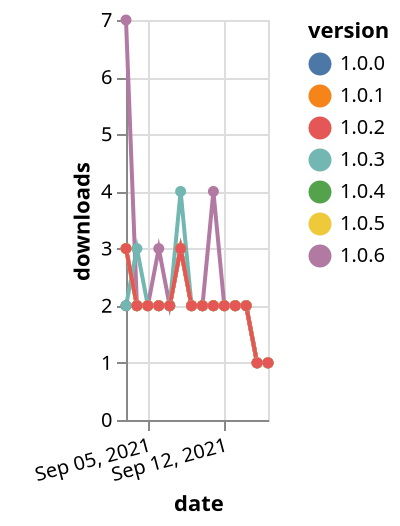 {"$schema": "https://vega.github.io/schema/vega-lite/v5.json", "description": "A simple bar chart with embedded data.", "data": {"values": [{"date": "2021-09-03", "total": 259, "delta": 3, "version": "1.0.4"}, {"date": "2021-09-04", "total": 261, "delta": 2, "version": "1.0.4"}, {"date": "2021-09-05", "total": 263, "delta": 2, "version": "1.0.4"}, {"date": "2021-09-06", "total": 265, "delta": 2, "version": "1.0.4"}, {"date": "2021-09-07", "total": 267, "delta": 2, "version": "1.0.4"}, {"date": "2021-09-08", "total": 270, "delta": 3, "version": "1.0.4"}, {"date": "2021-09-09", "total": 272, "delta": 2, "version": "1.0.4"}, {"date": "2021-09-10", "total": 274, "delta": 2, "version": "1.0.4"}, {"date": "2021-09-11", "total": 276, "delta": 2, "version": "1.0.4"}, {"date": "2021-09-12", "total": 278, "delta": 2, "version": "1.0.4"}, {"date": "2021-09-13", "total": 280, "delta": 2, "version": "1.0.4"}, {"date": "2021-09-14", "total": 282, "delta": 2, "version": "1.0.4"}, {"date": "2021-09-15", "total": 283, "delta": 1, "version": "1.0.4"}, {"date": "2021-09-16", "total": 284, "delta": 1, "version": "1.0.4"}, {"date": "2021-09-03", "total": 759, "delta": 2, "version": "1.0.1"}, {"date": "2021-09-04", "total": 761, "delta": 2, "version": "1.0.1"}, {"date": "2021-09-05", "total": 763, "delta": 2, "version": "1.0.1"}, {"date": "2021-09-06", "total": 765, "delta": 2, "version": "1.0.1"}, {"date": "2021-09-07", "total": 767, "delta": 2, "version": "1.0.1"}, {"date": "2021-09-08", "total": 770, "delta": 3, "version": "1.0.1"}, {"date": "2021-09-09", "total": 772, "delta": 2, "version": "1.0.1"}, {"date": "2021-09-10", "total": 774, "delta": 2, "version": "1.0.1"}, {"date": "2021-09-11", "total": 776, "delta": 2, "version": "1.0.1"}, {"date": "2021-09-12", "total": 778, "delta": 2, "version": "1.0.1"}, {"date": "2021-09-13", "total": 780, "delta": 2, "version": "1.0.1"}, {"date": "2021-09-14", "total": 782, "delta": 2, "version": "1.0.1"}, {"date": "2021-09-15", "total": 783, "delta": 1, "version": "1.0.1"}, {"date": "2021-09-16", "total": 784, "delta": 1, "version": "1.0.1"}, {"date": "2021-09-03", "total": 784, "delta": 2, "version": "1.0.0"}, {"date": "2021-09-04", "total": 786, "delta": 2, "version": "1.0.0"}, {"date": "2021-09-05", "total": 788, "delta": 2, "version": "1.0.0"}, {"date": "2021-09-06", "total": 790, "delta": 2, "version": "1.0.0"}, {"date": "2021-09-07", "total": 792, "delta": 2, "version": "1.0.0"}, {"date": "2021-09-08", "total": 795, "delta": 3, "version": "1.0.0"}, {"date": "2021-09-09", "total": 797, "delta": 2, "version": "1.0.0"}, {"date": "2021-09-10", "total": 799, "delta": 2, "version": "1.0.0"}, {"date": "2021-09-11", "total": 801, "delta": 2, "version": "1.0.0"}, {"date": "2021-09-12", "total": 803, "delta": 2, "version": "1.0.0"}, {"date": "2021-09-13", "total": 805, "delta": 2, "version": "1.0.0"}, {"date": "2021-09-14", "total": 807, "delta": 2, "version": "1.0.0"}, {"date": "2021-09-15", "total": 808, "delta": 1, "version": "1.0.0"}, {"date": "2021-09-16", "total": 809, "delta": 1, "version": "1.0.0"}, {"date": "2021-09-03", "total": 38, "delta": 7, "version": "1.0.6"}, {"date": "2021-09-04", "total": 40, "delta": 2, "version": "1.0.6"}, {"date": "2021-09-05", "total": 42, "delta": 2, "version": "1.0.6"}, {"date": "2021-09-06", "total": 45, "delta": 3, "version": "1.0.6"}, {"date": "2021-09-07", "total": 47, "delta": 2, "version": "1.0.6"}, {"date": "2021-09-08", "total": 50, "delta": 3, "version": "1.0.6"}, {"date": "2021-09-09", "total": 52, "delta": 2, "version": "1.0.6"}, {"date": "2021-09-10", "total": 54, "delta": 2, "version": "1.0.6"}, {"date": "2021-09-11", "total": 58, "delta": 4, "version": "1.0.6"}, {"date": "2021-09-12", "total": 60, "delta": 2, "version": "1.0.6"}, {"date": "2021-09-13", "total": 62, "delta": 2, "version": "1.0.6"}, {"date": "2021-09-14", "total": 64, "delta": 2, "version": "1.0.6"}, {"date": "2021-09-15", "total": 65, "delta": 1, "version": "1.0.6"}, {"date": "2021-09-16", "total": 66, "delta": 1, "version": "1.0.6"}, {"date": "2021-09-03", "total": 475, "delta": 2, "version": "1.0.3"}, {"date": "2021-09-04", "total": 478, "delta": 3, "version": "1.0.3"}, {"date": "2021-09-05", "total": 480, "delta": 2, "version": "1.0.3"}, {"date": "2021-09-06", "total": 482, "delta": 2, "version": "1.0.3"}, {"date": "2021-09-07", "total": 484, "delta": 2, "version": "1.0.3"}, {"date": "2021-09-08", "total": 488, "delta": 4, "version": "1.0.3"}, {"date": "2021-09-09", "total": 490, "delta": 2, "version": "1.0.3"}, {"date": "2021-09-10", "total": 492, "delta": 2, "version": "1.0.3"}, {"date": "2021-09-11", "total": 494, "delta": 2, "version": "1.0.3"}, {"date": "2021-09-12", "total": 496, "delta": 2, "version": "1.0.3"}, {"date": "2021-09-13", "total": 498, "delta": 2, "version": "1.0.3"}, {"date": "2021-09-14", "total": 500, "delta": 2, "version": "1.0.3"}, {"date": "2021-09-15", "total": 501, "delta": 1, "version": "1.0.3"}, {"date": "2021-09-16", "total": 502, "delta": 1, "version": "1.0.3"}, {"date": "2021-09-03", "total": 199, "delta": 3, "version": "1.0.5"}, {"date": "2021-09-04", "total": 201, "delta": 2, "version": "1.0.5"}, {"date": "2021-09-05", "total": 203, "delta": 2, "version": "1.0.5"}, {"date": "2021-09-06", "total": 205, "delta": 2, "version": "1.0.5"}, {"date": "2021-09-07", "total": 207, "delta": 2, "version": "1.0.5"}, {"date": "2021-09-08", "total": 210, "delta": 3, "version": "1.0.5"}, {"date": "2021-09-09", "total": 212, "delta": 2, "version": "1.0.5"}, {"date": "2021-09-10", "total": 214, "delta": 2, "version": "1.0.5"}, {"date": "2021-09-11", "total": 216, "delta": 2, "version": "1.0.5"}, {"date": "2021-09-12", "total": 218, "delta": 2, "version": "1.0.5"}, {"date": "2021-09-13", "total": 220, "delta": 2, "version": "1.0.5"}, {"date": "2021-09-14", "total": 222, "delta": 2, "version": "1.0.5"}, {"date": "2021-09-15", "total": 223, "delta": 1, "version": "1.0.5"}, {"date": "2021-09-16", "total": 224, "delta": 1, "version": "1.0.5"}, {"date": "2021-09-03", "total": 702, "delta": 3, "version": "1.0.2"}, {"date": "2021-09-04", "total": 704, "delta": 2, "version": "1.0.2"}, {"date": "2021-09-05", "total": 706, "delta": 2, "version": "1.0.2"}, {"date": "2021-09-06", "total": 708, "delta": 2, "version": "1.0.2"}, {"date": "2021-09-07", "total": 710, "delta": 2, "version": "1.0.2"}, {"date": "2021-09-08", "total": 713, "delta": 3, "version": "1.0.2"}, {"date": "2021-09-09", "total": 715, "delta": 2, "version": "1.0.2"}, {"date": "2021-09-10", "total": 717, "delta": 2, "version": "1.0.2"}, {"date": "2021-09-11", "total": 719, "delta": 2, "version": "1.0.2"}, {"date": "2021-09-12", "total": 721, "delta": 2, "version": "1.0.2"}, {"date": "2021-09-13", "total": 723, "delta": 2, "version": "1.0.2"}, {"date": "2021-09-14", "total": 725, "delta": 2, "version": "1.0.2"}, {"date": "2021-09-15", "total": 726, "delta": 1, "version": "1.0.2"}, {"date": "2021-09-16", "total": 727, "delta": 1, "version": "1.0.2"}]}, "width": "container", "mark": {"type": "line", "point": {"filled": true}}, "encoding": {"x": {"field": "date", "type": "temporal", "timeUnit": "yearmonthdate", "title": "date", "axis": {"labelAngle": -15}}, "y": {"field": "delta", "type": "quantitative", "title": "downloads"}, "color": {"field": "version", "type": "nominal"}, "tooltip": {"field": "delta"}}}